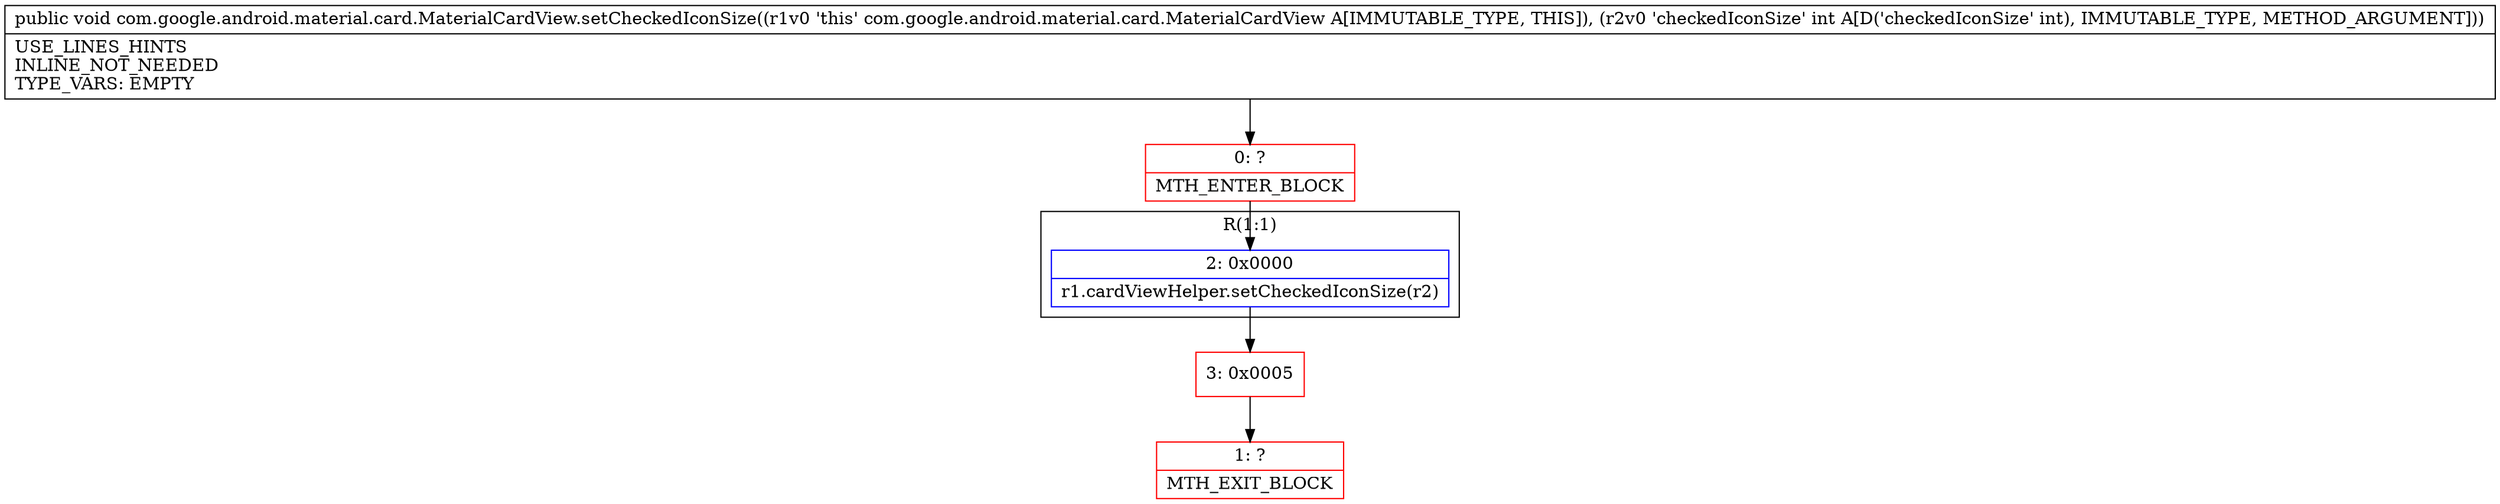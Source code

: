 digraph "CFG forcom.google.android.material.card.MaterialCardView.setCheckedIconSize(I)V" {
subgraph cluster_Region_1355551279 {
label = "R(1:1)";
node [shape=record,color=blue];
Node_2 [shape=record,label="{2\:\ 0x0000|r1.cardViewHelper.setCheckedIconSize(r2)\l}"];
}
Node_0 [shape=record,color=red,label="{0\:\ ?|MTH_ENTER_BLOCK\l}"];
Node_3 [shape=record,color=red,label="{3\:\ 0x0005}"];
Node_1 [shape=record,color=red,label="{1\:\ ?|MTH_EXIT_BLOCK\l}"];
MethodNode[shape=record,label="{public void com.google.android.material.card.MaterialCardView.setCheckedIconSize((r1v0 'this' com.google.android.material.card.MaterialCardView A[IMMUTABLE_TYPE, THIS]), (r2v0 'checkedIconSize' int A[D('checkedIconSize' int), IMMUTABLE_TYPE, METHOD_ARGUMENT]))  | USE_LINES_HINTS\lINLINE_NOT_NEEDED\lTYPE_VARS: EMPTY\l}"];
MethodNode -> Node_0;Node_2 -> Node_3;
Node_0 -> Node_2;
Node_3 -> Node_1;
}

